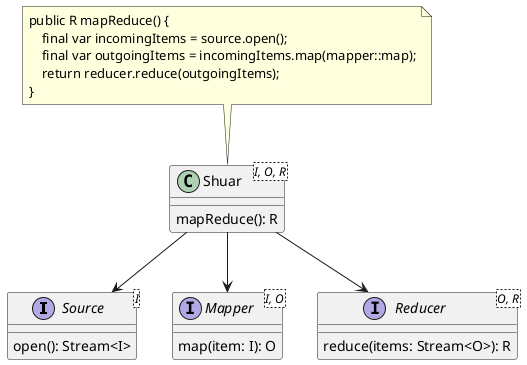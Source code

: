@startuml
interface Source<I> {
    open(): Stream<I>
}
interface Mapper<I, O> {
    map(item: I): O
}
interface Reducer<O, R> {
    reduce(items: Stream<O>): R
}
class Shuar<I, O, R> {
    mapReduce(): R
}
Shuar --> Source
Shuar --> Mapper
Shuar --> Reducer
note top of Shuar
public R mapReduce() {
    final var incomingItems = source.open();
    final var outgoingItems = incomingItems.map(mapper::map);
    return reducer.reduce(outgoingItems);
}
end note
@enduml